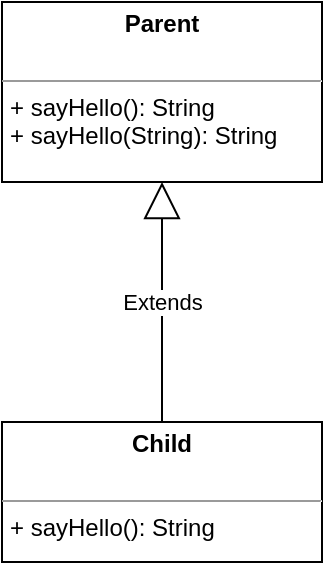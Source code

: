 <mxfile>
    <diagram id="DB6zgzMOIKiiLIrtM7DM" name="Parent-Child">
        <mxGraphModel dx="284" dy="458" grid="1" gridSize="10" guides="1" tooltips="1" connect="1" arrows="1" fold="1" page="1" pageScale="1" pageWidth="827" pageHeight="1169" math="0" shadow="0">
            <root>
                <mxCell id="0"/>
                <mxCell id="1" parent="0"/>
                <mxCell id="2" value="&lt;p style=&quot;margin: 0px ; margin-top: 4px ; text-align: center&quot;&gt;&lt;b&gt;Child&lt;/b&gt;&lt;/p&gt;&lt;p style=&quot;margin: 0px ; margin-left: 4px&quot;&gt;&lt;br&gt;&lt;/p&gt;&lt;hr size=&quot;1&quot;&gt;&lt;p style=&quot;margin: 0px ; margin-left: 4px&quot;&gt;+ sayHello(): String&lt;/p&gt;" style="verticalAlign=top;align=left;overflow=fill;fontSize=12;fontFamily=Helvetica;html=1;" parent="1" vertex="1">
                    <mxGeometry x="240" y="240" width="160" height="70" as="geometry"/>
                </mxCell>
                <mxCell id="3" value="&lt;p style=&quot;margin: 0px ; margin-top: 4px ; text-align: center&quot;&gt;&lt;b&gt;Parent&lt;/b&gt;&lt;/p&gt;&lt;p style=&quot;margin: 0px ; margin-left: 4px&quot;&gt;&lt;br&gt;&lt;/p&gt;&lt;hr size=&quot;1&quot;&gt;&lt;p style=&quot;margin: 0px ; margin-left: 4px&quot;&gt;+ sayHello(): String&lt;/p&gt;&lt;p style=&quot;margin: 0px ; margin-left: 4px&quot;&gt;+ sayHello(String): String&lt;br&gt;&lt;/p&gt;&lt;p style=&quot;margin: 0px ; margin-left: 4px&quot;&gt;&lt;br&gt;&lt;/p&gt;" style="verticalAlign=top;align=left;overflow=fill;fontSize=12;fontFamily=Helvetica;html=1;" parent="1" vertex="1">
                    <mxGeometry x="240" y="30" width="160" height="90" as="geometry"/>
                </mxCell>
                <mxCell id="4" value="Extends" style="endArrow=block;endSize=16;endFill=0;html=1;entryX=0.5;entryY=1;entryDx=0;entryDy=0;exitX=0.5;exitY=0;exitDx=0;exitDy=0;" parent="1" source="2" target="3" edge="1">
                    <mxGeometry width="160" relative="1" as="geometry">
                        <mxPoint x="240" y="170" as="sourcePoint"/>
                        <mxPoint x="400" y="170" as="targetPoint"/>
                    </mxGeometry>
                </mxCell>
            </root>
        </mxGraphModel>
    </diagram>
    <diagram name="GrandParent - Parent - Child" id="fleQnof_Pompz16oZ11e">
        <mxGraphModel dx="284" dy="458" grid="1" gridSize="10" guides="1" tooltips="1" connect="1" arrows="1" fold="1" page="1" pageScale="1" pageWidth="827" pageHeight="1169" math="0" shadow="0">
            <root>
                <mxCell id="klAYD1fTbYuFtzodIqoM-0"/>
                <mxCell id="klAYD1fTbYuFtzodIqoM-1" parent="klAYD1fTbYuFtzodIqoM-0"/>
                <mxCell id="klAYD1fTbYuFtzodIqoM-2" value="&lt;p style=&quot;margin: 0px ; margin-top: 4px ; text-align: center&quot;&gt;&lt;b&gt;Child&lt;/b&gt;&lt;/p&gt;&lt;p style=&quot;margin: 0px ; margin-left: 4px&quot;&gt;&lt;br&gt;&lt;/p&gt;&lt;hr size=&quot;1&quot;&gt;&lt;p style=&quot;margin: 0px ; margin-left: 4px&quot;&gt;+ sayHello(): String&lt;/p&gt;" style="verticalAlign=top;align=left;overflow=fill;fontSize=12;fontFamily=Helvetica;html=1;" parent="klAYD1fTbYuFtzodIqoM-1" vertex="1">
                    <mxGeometry x="120" y="340" width="160" height="70" as="geometry"/>
                </mxCell>
                <mxCell id="klAYD1fTbYuFtzodIqoM-3" value="&lt;p style=&quot;margin: 0px ; margin-top: 4px ; text-align: center&quot;&gt;&lt;b&gt;Parent&lt;/b&gt;&lt;/p&gt;&lt;p style=&quot;margin: 0px ; margin-left: 4px&quot;&gt;&lt;br&gt;&lt;/p&gt;&lt;hr size=&quot;1&quot;&gt;&lt;p style=&quot;margin: 0px ; margin-left: 4px&quot;&gt;+ sayHello(): String&lt;/p&gt;&lt;p style=&quot;margin: 0px ; margin-left: 4px&quot;&gt;+ sayHello(String): String&lt;br&gt;&lt;/p&gt;&lt;p style=&quot;margin: 0px ; margin-left: 4px&quot;&gt;&lt;br&gt;&lt;/p&gt;" style="verticalAlign=top;align=left;overflow=fill;fontSize=12;fontFamily=Helvetica;html=1;" parent="klAYD1fTbYuFtzodIqoM-1" vertex="1">
                    <mxGeometry x="120" y="180" width="160" height="90" as="geometry"/>
                </mxCell>
                <mxCell id="klAYD1fTbYuFtzodIqoM-4" value="Extends" style="endArrow=block;endSize=16;endFill=0;html=1;entryX=0.5;entryY=1;entryDx=0;entryDy=0;exitX=0.5;exitY=0;exitDx=0;exitDy=0;" parent="klAYD1fTbYuFtzodIqoM-1" source="klAYD1fTbYuFtzodIqoM-2" target="klAYD1fTbYuFtzodIqoM-3" edge="1">
                    <mxGeometry width="160" relative="1" as="geometry">
                        <mxPoint x="106" y="170" as="sourcePoint"/>
                        <mxPoint x="266" y="170" as="targetPoint"/>
                    </mxGeometry>
                </mxCell>
                <mxCell id="klAYD1fTbYuFtzodIqoM-6" value="Extends" style="endArrow=block;endSize=16;endFill=0;html=1;entryX=0.5;entryY=1;entryDx=0;entryDy=0;exitX=0.5;exitY=0;exitDx=0;exitDy=0;" parent="klAYD1fTbYuFtzodIqoM-1" source="klAYD1fTbYuFtzodIqoM-3" target="klAYD1fTbYuFtzodIqoM-10" edge="1">
                    <mxGeometry width="160" relative="1" as="geometry">
                        <mxPoint x="-194" y="300" as="sourcePoint"/>
                        <mxPoint x="-24" y="220" as="targetPoint"/>
                    </mxGeometry>
                </mxCell>
                <mxCell id="klAYD1fTbYuFtzodIqoM-7" value="&lt;font style=&quot;font-size: 24px&quot;&gt;&lt;b&gt;Serielle Vererbung &lt;/b&gt;in JAVA OK!&lt;/font&gt;" style="text;html=1;strokeColor=none;fillColor=none;align=center;verticalAlign=middle;whiteSpace=wrap;rounded=0;" parent="klAYD1fTbYuFtzodIqoM-1" vertex="1">
                    <mxGeometry x="350" y="220" width="270" height="10" as="geometry"/>
                </mxCell>
                <mxCell id="klAYD1fTbYuFtzodIqoM-10" value="&lt;p style=&quot;margin: 0px ; margin-top: 4px ; text-align: center&quot;&gt;&lt;b&gt;GrandParent&lt;/b&gt;&lt;/p&gt;&lt;p style=&quot;margin: 0px ; margin-left: 4px&quot;&gt;&lt;br&gt;&lt;/p&gt;&lt;hr size=&quot;1&quot;&gt;&lt;p style=&quot;margin: 0px ; margin-left: 4px&quot;&gt;+ sayHello(): String&lt;/p&gt;&lt;p style=&quot;margin: 0px ; margin-left: 4px&quot;&gt;&lt;br&gt;&lt;/p&gt;&lt;p style=&quot;margin: 0px ; margin-left: 4px&quot;&gt;&lt;br&gt;&lt;/p&gt;" style="verticalAlign=top;align=left;overflow=fill;fontSize=12;fontFamily=Helvetica;html=1;" parent="klAYD1fTbYuFtzodIqoM-1" vertex="1">
                    <mxGeometry x="120" y="20" width="160" height="90" as="geometry"/>
                </mxCell>
            </root>
        </mxGraphModel>
    </diagram>
    <diagram name="Parent-Child 2" id="0_d0l2WKa-yPQsSuf3Dw">
        <mxGraphModel dx="797" dy="464" grid="1" gridSize="10" guides="1" tooltips="1" connect="1" arrows="1" fold="1" page="1" pageScale="1" pageWidth="827" pageHeight="1169" math="0" shadow="0">
            <root>
                <mxCell id="oFUC5rsCZ3n012pOQJ67-0"/>
                <mxCell id="oFUC5rsCZ3n012pOQJ67-1" parent="oFUC5rsCZ3n012pOQJ67-0"/>
                <mxCell id="oFUC5rsCZ3n012pOQJ67-2" value="&lt;p style=&quot;margin: 0px ; margin-top: 4px ; text-align: center&quot;&gt;&lt;b&gt;Child&lt;/b&gt;&lt;/p&gt;&lt;p style=&quot;margin: 0px ; margin-left: 4px&quot;&gt;&lt;br&gt;&lt;/p&gt;&lt;hr size=&quot;1&quot;&gt;&lt;p style=&quot;margin: 0px ; margin-left: 4px&quot;&gt;+ sayHello(): String&lt;/p&gt;" style="verticalAlign=top;align=left;overflow=fill;fontSize=12;fontFamily=Helvetica;html=1;" parent="oFUC5rsCZ3n012pOQJ67-1" vertex="1">
                    <mxGeometry x="240" y="190" width="160" height="70" as="geometry"/>
                </mxCell>
                <mxCell id="oFUC5rsCZ3n012pOQJ67-3" value="&lt;p style=&quot;margin: 0px ; margin-top: 4px ; text-align: center&quot;&gt;&lt;b&gt;Parent 1&lt;/b&gt;&lt;/p&gt;&lt;p style=&quot;margin: 0px ; margin-left: 4px&quot;&gt;&lt;br&gt;&lt;/p&gt;&lt;hr size=&quot;1&quot;&gt;&lt;p style=&quot;margin: 0px ; margin-left: 4px&quot;&gt;+ sayHello(): String&lt;/p&gt;&lt;p style=&quot;margin: 0px ; margin-left: 4px&quot;&gt;+ sayHello(String): String&lt;br&gt;&lt;/p&gt;&lt;p style=&quot;margin: 0px ; margin-left: 4px&quot;&gt;&lt;br&gt;&lt;/p&gt;" style="verticalAlign=top;align=left;overflow=fill;fontSize=12;fontFamily=Helvetica;html=1;" parent="oFUC5rsCZ3n012pOQJ67-1" vertex="1">
                    <mxGeometry x="140" y="30" width="160" height="90" as="geometry"/>
                </mxCell>
                <mxCell id="oFUC5rsCZ3n012pOQJ67-4" value="Extends" style="endArrow=block;endSize=16;endFill=0;html=1;entryX=0.5;entryY=1;entryDx=0;entryDy=0;exitX=0.5;exitY=0;exitDx=0;exitDy=0;" parent="oFUC5rsCZ3n012pOQJ67-1" source="oFUC5rsCZ3n012pOQJ67-2" target="oFUC5rsCZ3n012pOQJ67-3" edge="1">
                    <mxGeometry width="160" relative="1" as="geometry">
                        <mxPoint x="240" y="170" as="sourcePoint"/>
                        <mxPoint x="400" y="170" as="targetPoint"/>
                    </mxGeometry>
                </mxCell>
                <mxCell id="oFUC5rsCZ3n012pOQJ67-5" value="&lt;p style=&quot;margin: 0px ; margin-top: 4px ; text-align: center&quot;&gt;&lt;b&gt;Parent 2&lt;/b&gt;&lt;/p&gt;&lt;p style=&quot;margin: 0px ; margin-left: 4px&quot;&gt;&lt;br&gt;&lt;/p&gt;&lt;hr size=&quot;1&quot;&gt;&lt;p style=&quot;margin: 0px ; margin-left: 4px&quot;&gt;+ sayHello(): String&lt;/p&gt;" style="verticalAlign=top;align=left;overflow=fill;fontSize=12;fontFamily=Helvetica;html=1;" parent="oFUC5rsCZ3n012pOQJ67-1" vertex="1">
                    <mxGeometry x="350" y="30" width="160" height="90" as="geometry"/>
                </mxCell>
                <mxCell id="oFUC5rsCZ3n012pOQJ67-6" value="Extends" style="endArrow=block;endSize=16;endFill=0;html=1;entryX=0.5;entryY=1;entryDx=0;entryDy=0;exitX=0.5;exitY=0;exitDx=0;exitDy=0;" parent="oFUC5rsCZ3n012pOQJ67-1" source="oFUC5rsCZ3n012pOQJ67-2" target="oFUC5rsCZ3n012pOQJ67-5" edge="1">
                    <mxGeometry width="160" relative="1" as="geometry">
                        <mxPoint x="330" y="200" as="sourcePoint"/>
                        <mxPoint x="230" y="130" as="targetPoint"/>
                    </mxGeometry>
                </mxCell>
                <mxCell id="oFUC5rsCZ3n012pOQJ67-7" value="&lt;font style=&quot;font-size: 24px&quot;&gt;&lt;b&gt;Mehrfachvererbung &lt;/b&gt;in JAVA NICHT möglich!&lt;/font&gt;" style="text;html=1;strokeColor=none;fillColor=none;align=center;verticalAlign=middle;whiteSpace=wrap;rounded=0;" parent="oFUC5rsCZ3n012pOQJ67-1" vertex="1">
                    <mxGeometry x="185" y="310" width="270" height="10" as="geometry"/>
                </mxCell>
            </root>
        </mxGraphModel>
    </diagram>
</mxfile>